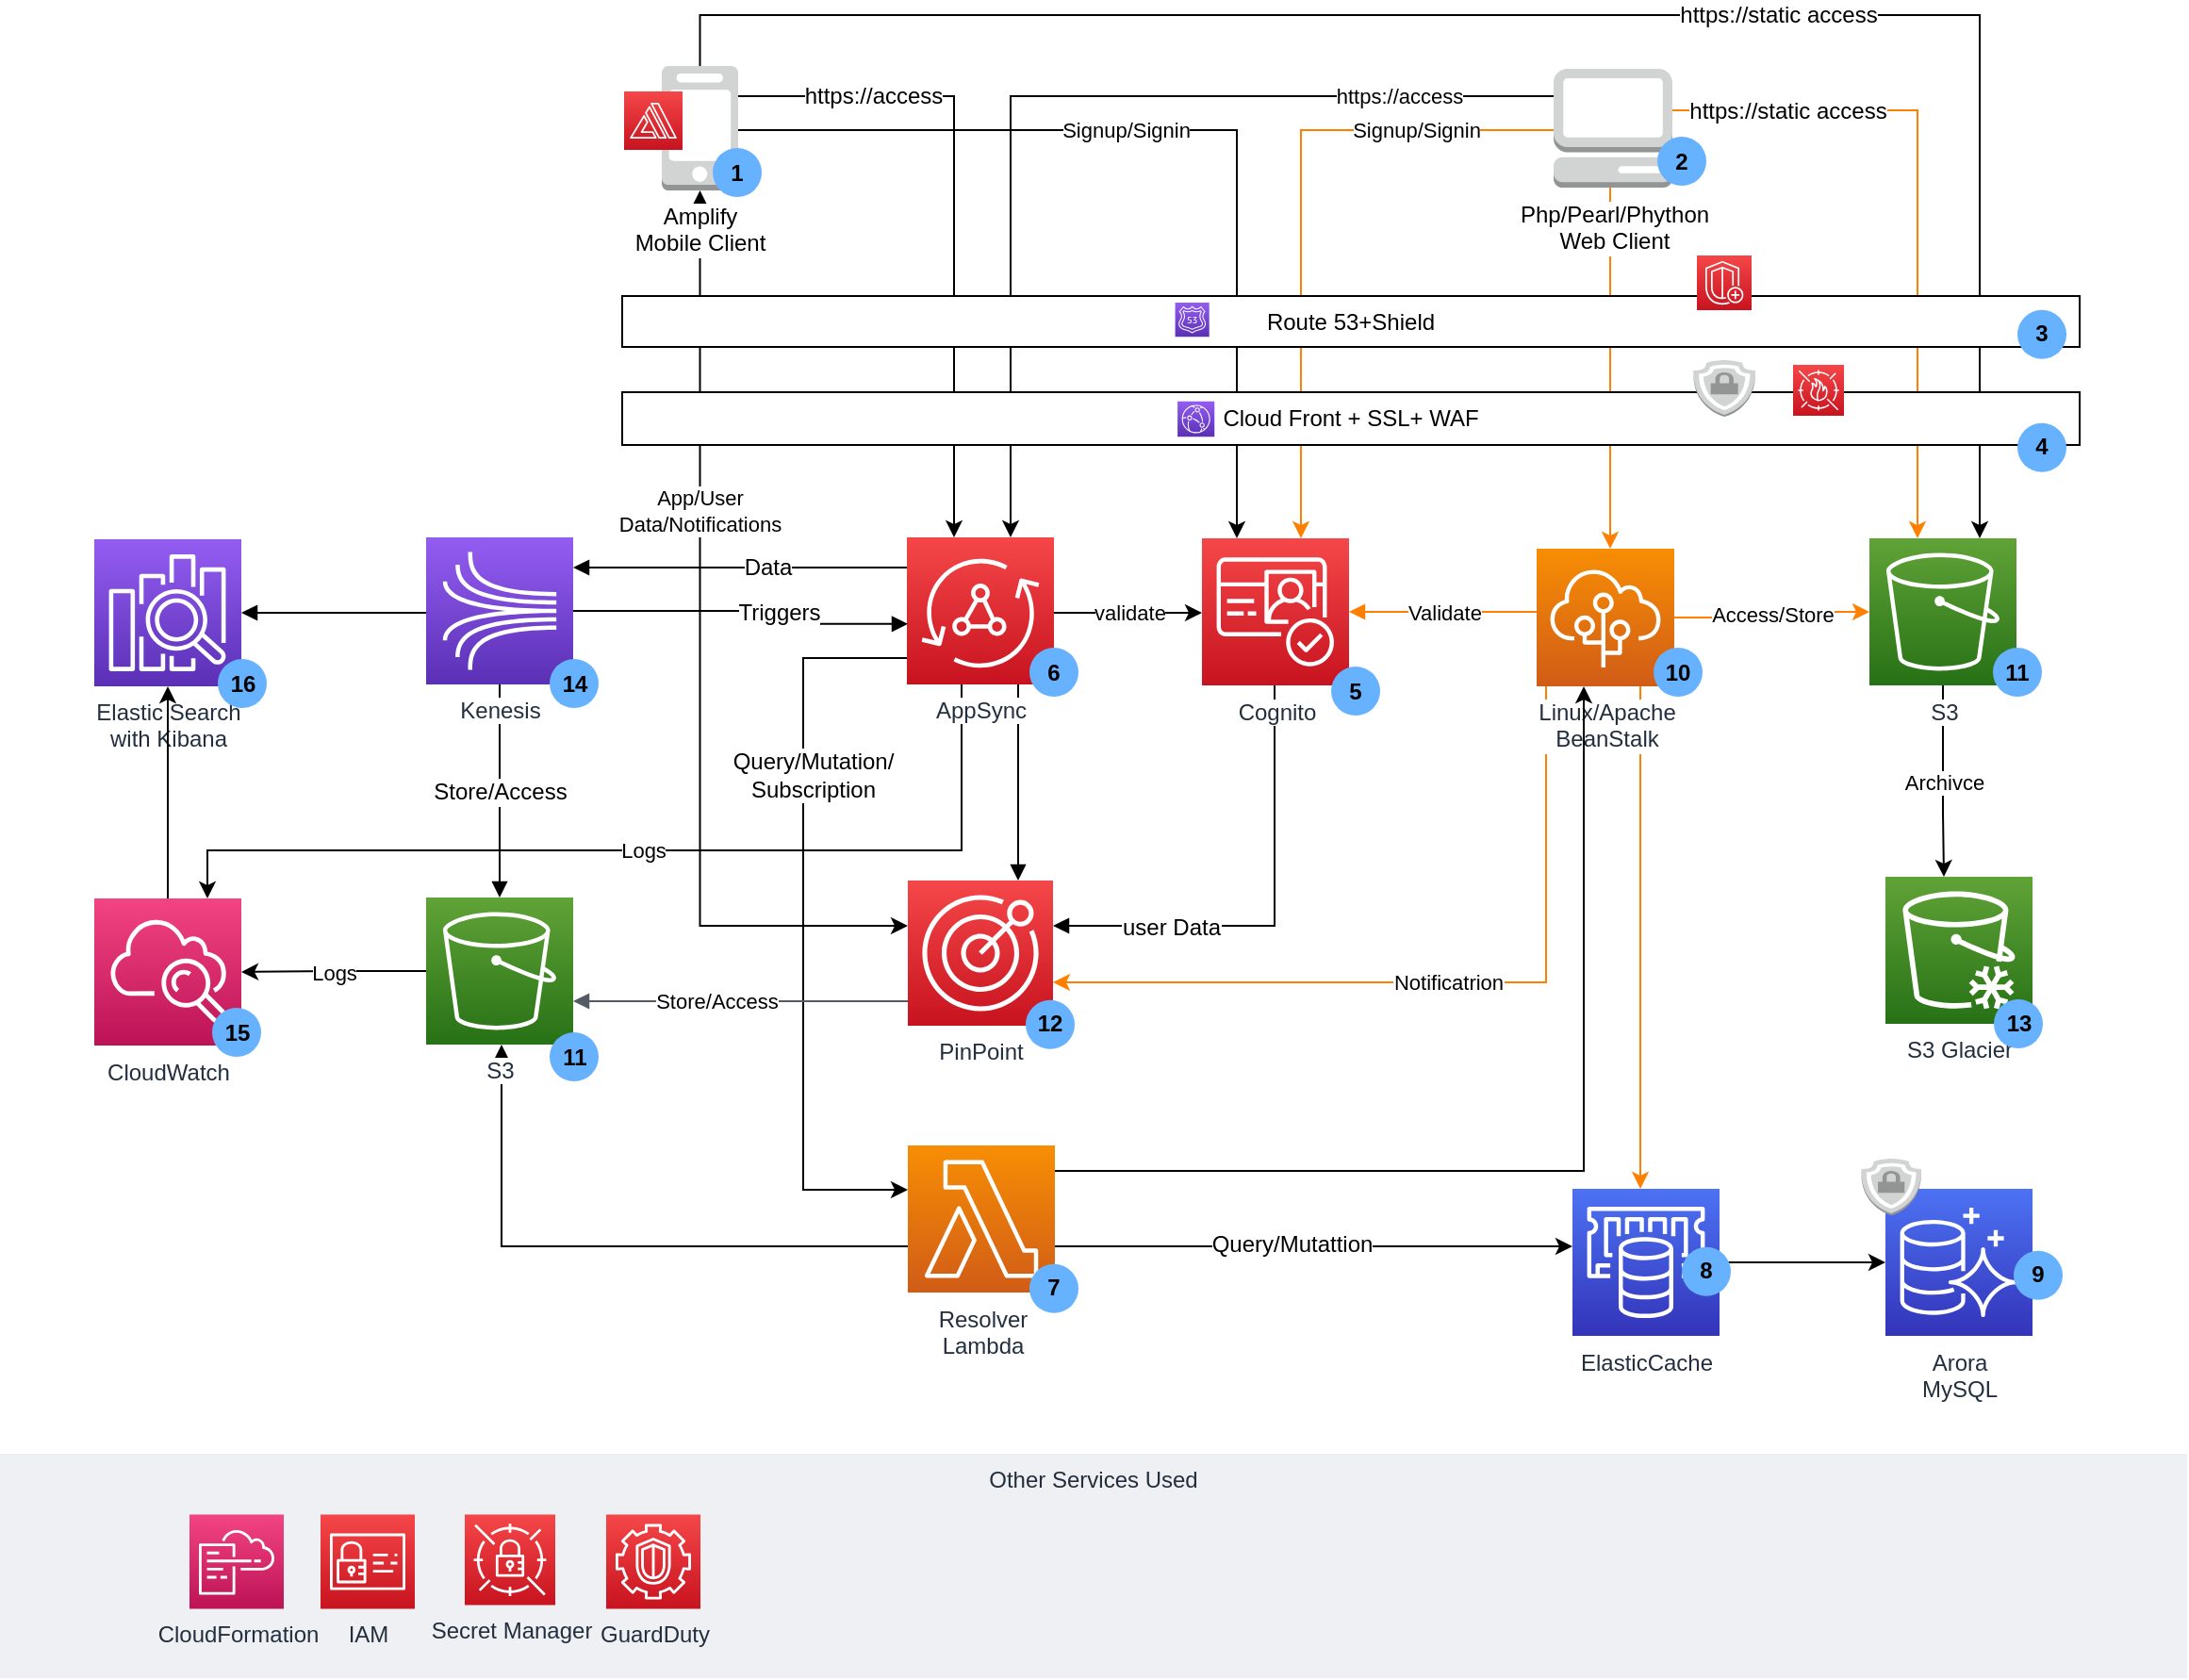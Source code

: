 <mxfile pages="1" version="11.2.4" type="device"><diagram id="xfrs-GCKkP52Rkb5E-rt" name="Page-1"><mxGraphModel dx="2333" dy="761" grid="1" gridSize="10" guides="1" tooltips="1" connect="1" arrows="1" fold="1" page="1" pageScale="1" pageWidth="850" pageHeight="1100" math="0" shadow="0"><root><mxCell id="0"/><mxCell id="1" value="diagrams" style="" parent="0"/><mxCell id="NtyQy-qYW_bVXt5L7IOi-27" value="Other Services Used" style="fillColor=#EFF0F3;strokeColor=none;dashed=0;verticalAlign=top;fontStyle=0;fontColor=#232F3D;" vertex="1" parent="1"><mxGeometry x="-720" y="970" width="1160" height="119" as="geometry"/></mxCell><mxCell id="y5Ja0hUeX7ZRgW4-zwIf-54" value="" style="edgeStyle=orthogonalEdgeStyle;rounded=0;orthogonalLoop=1;jettySize=auto;html=1;" parent="1" source="y5Ja0hUeX7ZRgW4-zwIf-1" target="y5Ja0hUeX7ZRgW4-zwIf-51" edge="1"><mxGeometry relative="1" as="geometry"><mxPoint x="-413.75" y="124" as="targetPoint"/><Array as="points"><mxPoint x="-348" y="207"/><mxPoint x="330" y="207"/></Array></mxGeometry></mxCell><mxCell id="y5Ja0hUeX7ZRgW4-zwIf-57" value="https://static access" style="text;html=1;resizable=0;points=[];align=center;verticalAlign=middle;labelBackgroundColor=#ffffff;" parent="y5Ja0hUeX7ZRgW4-zwIf-54" vertex="1" connectable="0"><mxGeometry x="0.039" y="-1" relative="1" as="geometry"><mxPoint x="87.5" y="-1.5" as="offset"/></mxGeometry></mxCell><mxCell id="y5Ja0hUeX7ZRgW4-zwIf-6" value="" style="edgeStyle=orthogonalEdgeStyle;rounded=0;orthogonalLoop=1;jettySize=auto;html=1;" parent="1" source="y5Ja0hUeX7ZRgW4-zwIf-1" target="y5Ja0hUeX7ZRgW4-zwIf-68" edge="1"><mxGeometry relative="1" as="geometry"><mxPoint x="-234.643" y="555" as="targetPoint"/><Array as="points"><mxPoint x="-214" y="250"/></Array></mxGeometry></mxCell><mxCell id="y5Ja0hUeX7ZRgW4-zwIf-35" value="https://access" style="text;html=1;resizable=0;points=[];align=center;verticalAlign=middle;labelBackgroundColor=#ffffff;" parent="y5Ja0hUeX7ZRgW4-zwIf-6" vertex="1" connectable="0"><mxGeometry x="-0.468" y="-2" relative="1" as="geometry"><mxPoint x="-21.5" y="-2" as="offset"/></mxGeometry></mxCell><mxCell id="y5Ja0hUeX7ZRgW4-zwIf-31" value="" style="edgeStyle=orthogonalEdgeStyle;rounded=0;orthogonalLoop=1;jettySize=auto;html=1;strokeColor=#FF8000;" parent="1" source="y5Ja0hUeX7ZRgW4-zwIf-3" target="y5Ja0hUeX7ZRgW4-zwIf-4" edge="1"><mxGeometry relative="1" as="geometry"><mxPoint x="133.5" y="455.5" as="targetPoint"/><Array as="points"><mxPoint x="134" y="347.5"/><mxPoint x="134" y="347.5"/></Array></mxGeometry></mxCell><mxCell id="y5Ja0hUeX7ZRgW4-zwIf-56" value="&lt;span style=&quot;font-size: 12px&quot;&gt;https://static access&lt;/span&gt;" style="edgeStyle=orthogonalEdgeStyle;rounded=0;orthogonalLoop=1;jettySize=auto;html=1;strokeColor=#FF8000;" parent="1" source="y5Ja0hUeX7ZRgW4-zwIf-3" target="y5Ja0hUeX7ZRgW4-zwIf-51" edge="1"><mxGeometry x="-0.661" relative="1" as="geometry"><mxPoint x="135.5" y="125.5" as="targetPoint"/><Array as="points"><mxPoint x="297" y="257.5"/></Array><mxPoint as="offset"/></mxGeometry></mxCell><mxCell id="y5Ja0hUeX7ZRgW4-zwIf-17" value="" style="edgeStyle=orthogonalEdgeStyle;rounded=0;orthogonalLoop=1;jettySize=auto;html=1;strokeColor=#FF8000;" parent="1" source="y5Ja0hUeX7ZRgW4-zwIf-4" target="y5Ja0hUeX7ZRgW4-zwIf-14" edge="1"><mxGeometry relative="1" as="geometry"><mxPoint x="-6.0" y="646" as="targetPoint"/><Array as="points"><mxPoint x="150" y="640"/><mxPoint x="150" y="640"/></Array></mxGeometry></mxCell><mxCell id="y5Ja0hUeX7ZRgW4-zwIf-77" value="Notificatrion" style="edgeStyle=orthogonalEdgeStyle;rounded=0;orthogonalLoop=1;jettySize=auto;html=1;strokeColor=#FF8000;" parent="1" source="y5Ja0hUeX7ZRgW4-zwIf-4" target="y5Ja0hUeX7ZRgW4-zwIf-88" edge="1"><mxGeometry relative="1" as="geometry"><mxPoint x="146" y="644.5" as="sourcePoint"/><mxPoint x="-284" y="659.5" as="targetPoint"/><Array as="points"><mxPoint x="100" y="720"/></Array></mxGeometry></mxCell><mxCell id="y5Ja0hUeX7ZRgW4-zwIf-84" value="Access/Store" style="rounded=0;orthogonalLoop=1;jettySize=auto;html=1;edgeStyle=orthogonalEdgeStyle;strokeColor=#FF8000;" parent="1" source="y5Ja0hUeX7ZRgW4-zwIf-4" target="y5Ja0hUeX7ZRgW4-zwIf-51" edge="1"><mxGeometry relative="1" as="geometry"><mxPoint x="247" y="684" as="targetPoint"/></mxGeometry></mxCell><mxCell id="y5Ja0hUeX7ZRgW4-zwIf-4" value="Linux/Apache&lt;br&gt;BeanStalk" style="outlineConnect=0;fontColor=#232F3E;gradientColor=#F78E04;gradientDirection=north;fillColor=#D05C17;strokeColor=#ffffff;dashed=0;verticalLabelPosition=bottom;verticalAlign=top;align=center;html=1;fontSize=12;fontStyle=0;aspect=fixed;shape=mxgraph.aws4.resourceIcon;resIcon=mxgraph.aws4.elastic_beanstalk;labelBackgroundColor=#ffffff;" parent="1" vertex="1"><mxGeometry x="95" y="490" width="73" height="73" as="geometry"/></mxCell><mxCell id="y5Ja0hUeX7ZRgW4-zwIf-7" value="https://access" style="edgeStyle=orthogonalEdgeStyle;rounded=0;orthogonalLoop=1;jettySize=auto;html=1;" parent="1" source="y5Ja0hUeX7ZRgW4-zwIf-3" target="y5Ja0hUeX7ZRgW4-zwIf-68" edge="1"><mxGeometry x="-0.685" relative="1" as="geometry"><mxPoint x="-254.5" y="354.5" as="sourcePoint"/><mxPoint x="-234.643" y="555" as="targetPoint"/><Array as="points"><mxPoint x="-184" y="250"/></Array><mxPoint as="offset"/></mxGeometry></mxCell><mxCell id="y5Ja0hUeX7ZRgW4-zwIf-24" value="" style="edgeStyle=orthogonalEdgeStyle;rounded=0;orthogonalLoop=1;jettySize=auto;html=1;" parent="1" source="y5Ja0hUeX7ZRgW4-zwIf-14" target="y5Ja0hUeX7ZRgW4-zwIf-15" edge="1"><mxGeometry relative="1" as="geometry"><mxPoint x="217" y="916.5" as="targetPoint"/></mxGeometry></mxCell><mxCell id="y5Ja0hUeX7ZRgW4-zwIf-14" value="ElasticCache" style="outlineConnect=0;fontColor=#232F3E;gradientColor=#4D72F3;gradientDirection=north;fillColor=#3334B9;strokeColor=#ffffff;dashed=0;verticalLabelPosition=bottom;verticalAlign=top;align=center;html=1;fontSize=12;fontStyle=0;aspect=fixed;shape=mxgraph.aws4.resourceIcon;resIcon=mxgraph.aws4.elasticache;" parent="1" vertex="1"><mxGeometry x="114.0" y="829.5" width="78" height="78" as="geometry"/></mxCell><mxCell id="y5Ja0hUeX7ZRgW4-zwIf-15" value="Arora&lt;br&gt;MySQL" style="outlineConnect=0;fontColor=#232F3E;gradientColor=#4D72F3;gradientDirection=north;fillColor=#3334B9;strokeColor=#ffffff;dashed=0;verticalLabelPosition=bottom;verticalAlign=top;align=center;html=1;fontSize=12;fontStyle=0;aspect=fixed;shape=mxgraph.aws4.resourceIcon;resIcon=mxgraph.aws4.aurora;" parent="1" vertex="1"><mxGeometry x="280.0" y="829.5" width="78" height="78" as="geometry"/></mxCell><mxCell id="y5Ja0hUeX7ZRgW4-zwIf-19" value="" style="edgeStyle=orthogonalEdgeStyle;rounded=0;orthogonalLoop=1;jettySize=auto;html=1;" parent="1" source="y5Ja0hUeX7ZRgW4-zwIf-68" target="y5Ja0hUeX7ZRgW4-zwIf-20" edge="1"><mxGeometry relative="1" as="geometry"><mxPoint x="-198.5" y="615" as="sourcePoint"/><mxPoint x="-9.5" y="827.5" as="targetPoint"/><Array as="points"><mxPoint x="-294" y="548"/><mxPoint x="-294" y="830"/></Array></mxGeometry></mxCell><mxCell id="Y2S2_Shx5aGn8yUABaW5-9" value="Query/Mutation/&lt;br&gt;Subscription" style="text;html=1;resizable=0;points=[];align=center;verticalAlign=middle;labelBackgroundColor=#ffffff;" parent="y5Ja0hUeX7ZRgW4-zwIf-19" vertex="1" connectable="0"><mxGeometry x="-0.22" y="1" relative="1" as="geometry"><mxPoint x="3.5" y="-36.5" as="offset"/></mxGeometry></mxCell><mxCell id="y5Ja0hUeX7ZRgW4-zwIf-22" value="" style="edgeStyle=orthogonalEdgeStyle;rounded=0;orthogonalLoop=1;jettySize=auto;html=1;" parent="1" source="y5Ja0hUeX7ZRgW4-zwIf-20" target="y5Ja0hUeX7ZRgW4-zwIf-14" edge="1"><mxGeometry relative="1" as="geometry"><mxPoint x="-64" y="943.5" as="targetPoint"/><Array as="points"><mxPoint x="50" y="860"/><mxPoint x="50" y="860"/></Array></mxGeometry></mxCell><mxCell id="Y2S2_Shx5aGn8yUABaW5-10" value="Query/Mutattion" style="text;html=1;resizable=0;points=[];align=center;verticalAlign=middle;labelBackgroundColor=#ffffff;" parent="y5Ja0hUeX7ZRgW4-zwIf-22" vertex="1" connectable="0"><mxGeometry x="-0.093" y="1" relative="1" as="geometry"><mxPoint x="1" as="offset"/></mxGeometry></mxCell><mxCell id="NtyQy-qYW_bVXt5L7IOi-5" value="" style="edgeStyle=orthogonalEdgeStyle;rounded=0;orthogonalLoop=1;jettySize=auto;html=1;" edge="1" parent="1" source="y5Ja0hUeX7ZRgW4-zwIf-20" target="Y2S2_Shx5aGn8yUABaW5-221"><mxGeometry relative="1" as="geometry"><mxPoint x="-318.5" y="845.5" as="targetPoint"/><Array as="points"><mxPoint x="-454" y="860"/></Array></mxGeometry></mxCell><mxCell id="NtyQy-qYW_bVXt5L7IOi-7" value="" style="edgeStyle=orthogonalEdgeStyle;rounded=0;orthogonalLoop=1;jettySize=auto;html=1;" edge="1" parent="1" source="y5Ja0hUeX7ZRgW4-zwIf-20" target="y5Ja0hUeX7ZRgW4-zwIf-4"><mxGeometry relative="1" as="geometry"><mxPoint x="-80.5" y="845.5" as="targetPoint"/><Array as="points"><mxPoint x="120" y="820"/></Array></mxGeometry></mxCell><mxCell id="y5Ja0hUeX7ZRgW4-zwIf-20" value="Resolver &lt;br&gt;Lambda" style="outlineConnect=0;fontColor=#232F3E;gradientColor=#F78E04;gradientDirection=north;fillColor=#D05C17;strokeColor=#ffffff;dashed=0;verticalLabelPosition=bottom;verticalAlign=top;align=center;html=1;fontSize=12;fontStyle=0;aspect=fixed;shape=mxgraph.aws4.resourceIcon;resIcon=mxgraph.aws4.lambda;" parent="1" vertex="1"><mxGeometry x="-238.5" y="806.5" width="78" height="78" as="geometry"/></mxCell><mxCell id="y5Ja0hUeX7ZRgW4-zwIf-29" value="Signup/Signin" style="edgeStyle=orthogonalEdgeStyle;rounded=0;orthogonalLoop=1;jettySize=auto;html=1;" parent="1" source="y5Ja0hUeX7ZRgW4-zwIf-1" target="y5Ja0hUeX7ZRgW4-zwIf-25" edge="1"><mxGeometry x="-0.148" relative="1" as="geometry"><mxPoint x="-59" y="322.5" as="targetPoint"/><Array as="points"><mxPoint x="-64" y="268"/></Array><mxPoint as="offset"/></mxGeometry></mxCell><mxCell id="Y2S2_Shx5aGn8yUABaW5-187" value="" style="edgeStyle=orthogonalEdgeStyle;rounded=0;orthogonalLoop=1;jettySize=auto;html=1;startArrow=block;startFill=1;endArrow=none;endFill=0;fontSize=12;" parent="1" source="y5Ja0hUeX7ZRgW4-zwIf-88" target="y5Ja0hUeX7ZRgW4-zwIf-25" edge="1"><mxGeometry relative="1" as="geometry"><Array as="points"><mxPoint x="-44" y="690"/></Array></mxGeometry></mxCell><mxCell id="Y2S2_Shx5aGn8yUABaW5-188" value="user Data" style="text;html=1;resizable=0;points=[];align=center;verticalAlign=middle;labelBackgroundColor=#ffffff;fontSize=12;" parent="Y2S2_Shx5aGn8yUABaW5-187" vertex="1" connectable="0"><mxGeometry x="-0.274" y="-2" relative="1" as="geometry"><mxPoint x="-27" y="-1" as="offset"/></mxGeometry></mxCell><mxCell id="y5Ja0hUeX7ZRgW4-zwIf-32" value="Validate" style="edgeStyle=orthogonalEdgeStyle;rounded=0;orthogonalLoop=1;jettySize=auto;html=1;startArrow=block;startFill=1;endArrow=none;endFill=0;strokeColor=#FF8000;" parent="1" source="y5Ja0hUeX7ZRgW4-zwIf-25" target="y5Ja0hUeX7ZRgW4-zwIf-4" edge="1"><mxGeometry relative="1" as="geometry"><mxPoint x="155.5" y="367.5" as="sourcePoint"/><mxPoint x="-10" y="414.667" as="targetPoint"/><Array as="points"><mxPoint x="76" y="523.5"/><mxPoint x="76" y="523.5"/></Array></mxGeometry></mxCell><mxCell id="y5Ja0hUeX7ZRgW4-zwIf-33" value="validate" style="edgeStyle=orthogonalEdgeStyle;rounded=0;orthogonalLoop=1;jettySize=auto;html=1;" parent="1" source="y5Ja0hUeX7ZRgW4-zwIf-68" target="y5Ja0hUeX7ZRgW4-zwIf-25" edge="1"><mxGeometry relative="1" as="geometry"><mxPoint x="-179.643" y="606" as="sourcePoint"/><mxPoint x="5" y="523.667" as="targetPoint"/><Array as="points"><mxPoint x="-125" y="524"/><mxPoint x="-125" y="524"/></Array></mxGeometry></mxCell><mxCell id="y5Ja0hUeX7ZRgW4-zwIf-50" value="Signup/Signin" style="edgeStyle=orthogonalEdgeStyle;rounded=0;orthogonalLoop=1;jettySize=auto;html=1;strokeColor=#FF8000;" parent="1" source="y5Ja0hUeX7ZRgW4-zwIf-3" target="y5Ja0hUeX7ZRgW4-zwIf-25" edge="1"><mxGeometry x="-0.578" relative="1" as="geometry"><mxPoint x="-383.5" y="262.5" as="sourcePoint"/><mxPoint x="-64.5" y="412.5" as="targetPoint"/><Array as="points"><mxPoint x="-30" y="268"/></Array><mxPoint x="1" as="offset"/></mxGeometry></mxCell><mxCell id="y5Ja0hUeX7ZRgW4-zwIf-52" value="S3 Glacier" style="outlineConnect=0;fontColor=#232F3E;gradientColor=#60A337;gradientDirection=north;fillColor=#277116;strokeColor=#ffffff;dashed=0;verticalLabelPosition=bottom;verticalAlign=top;align=center;html=1;fontSize=12;fontStyle=0;aspect=fixed;shape=mxgraph.aws4.resourceIcon;resIcon=mxgraph.aws4.glacier;" parent="1" vertex="1"><mxGeometry x="280" y="664.0" width="78" height="78" as="geometry"/></mxCell><mxCell id="y5Ja0hUeX7ZRgW4-zwIf-66" value="Archivce" style="edgeStyle=orthogonalEdgeStyle;rounded=0;orthogonalLoop=1;jettySize=auto;html=1;" parent="1" source="y5Ja0hUeX7ZRgW4-zwIf-51" target="y5Ja0hUeX7ZRgW4-zwIf-52" edge="1"><mxGeometry relative="1" as="geometry"><mxPoint x="310.5" y="773" as="targetPoint"/><Array as="points"><mxPoint x="311" y="630"/><mxPoint x="311" y="630"/></Array></mxGeometry></mxCell><mxCell id="Y2S2_Shx5aGn8yUABaW5-159" value="" style="edgeStyle=orthogonalEdgeStyle;rounded=0;orthogonalLoop=1;jettySize=auto;html=1;startArrow=block;startFill=1;endArrow=none;endFill=0;fontSize=12;" parent="1" source="y5Ja0hUeX7ZRgW4-zwIf-88" target="y5Ja0hUeX7ZRgW4-zwIf-68" edge="1"><mxGeometry relative="1" as="geometry"><Array as="points"><mxPoint x="-180" y="620"/><mxPoint x="-180" y="620"/></Array></mxGeometry></mxCell><mxCell id="y5Ja0hUeX7ZRgW4-zwIf-81" value="App/User&lt;br&gt;Data/Notifications" style="edgeStyle=orthogonalEdgeStyle;rounded=0;orthogonalLoop=1;jettySize=auto;html=1;startArrow=block;startFill=1;" parent="1" source="y5Ja0hUeX7ZRgW4-zwIf-1" target="y5Ja0hUeX7ZRgW4-zwIf-88" edge="1"><mxGeometry x="-0.321" relative="1" as="geometry"><mxPoint x="-414.5" y="752.5" as="sourcePoint"/><mxPoint x="-384" y="672.5" as="targetPoint"/><Array as="points"><mxPoint x="-349" y="690"/></Array><mxPoint as="offset"/></mxGeometry></mxCell><mxCell id="y5Ja0hUeX7ZRgW4-zwIf-3" value="Php/Pearl/Phython&lt;br&gt;Web Client" style="outlineConnect=0;dashed=0;verticalLabelPosition=bottom;verticalAlign=top;align=center;html=1;shape=mxgraph.aws3.management_console;fillColor=#D2D3D3;gradientColor=none;labelBackgroundColor=#ffffff;" parent="1" vertex="1"><mxGeometry x="104" y="235.5" width="63" height="63" as="geometry"/></mxCell><mxCell id="y5Ja0hUeX7ZRgW4-zwIf-1" value="Amplify&lt;br&gt;Mobile Client" style="outlineConnect=0;dashed=0;verticalLabelPosition=bottom;verticalAlign=top;align=center;html=1;shape=mxgraph.aws3.mobile_client;fillColor=#D2D3D3;gradientColor=none;labelBackgroundColor=#ffffff;" parent="1" vertex="1"><mxGeometry x="-369" y="234" width="40.5" height="66" as="geometry"/></mxCell><mxCell id="y5Ja0hUeX7ZRgW4-zwIf-51" value="S3" style="outlineConnect=0;fontColor=#232F3E;gradientColor=#60A337;gradientDirection=north;fillColor=#277116;strokeColor=#ffffff;dashed=0;verticalLabelPosition=bottom;verticalAlign=top;align=center;html=1;fontSize=12;fontStyle=0;aspect=fixed;shape=mxgraph.aws4.resourceIcon;resIcon=mxgraph.aws4.s3;labelBackgroundColor=#ffffff;" parent="1" vertex="1"><mxGeometry x="271.5" y="484.5" width="78" height="78" as="geometry"/></mxCell><mxCell id="y5Ja0hUeX7ZRgW4-zwIf-89" value="" style="outlineConnect=0;fontColor=#232F3E;gradientColor=#F54749;gradientDirection=north;fillColor=#C7131F;strokeColor=#ffffff;dashed=0;verticalLabelPosition=bottom;verticalAlign=top;align=center;html=1;fontSize=12;fontStyle=0;aspect=fixed;shape=mxgraph.aws4.resourceIcon;resIcon=mxgraph.aws4.amplify;labelBackgroundColor=#ffffff;" parent="1" vertex="1"><mxGeometry x="-389" y="247.5" width="31" height="31" as="geometry"/></mxCell><mxCell id="y5Ja0hUeX7ZRgW4-zwIf-90" value="Store/Access" style="edgeStyle=orthogonalEdgeStyle;html=1;endArrow=block;elbow=vertical;startArrow=none;endFill=1;strokeColor=#545B64;rounded=0;" parent="1" source="y5Ja0hUeX7ZRgW4-zwIf-88" target="Y2S2_Shx5aGn8yUABaW5-221" edge="1"><mxGeometry x="0.144" width="100" relative="1" as="geometry"><mxPoint x="-474" y="940.5" as="sourcePoint"/><mxPoint x="396" y="550.5" as="targetPoint"/><Array as="points"><mxPoint x="-300" y="730"/><mxPoint x="-300" y="730"/></Array><mxPoint as="offset"/></mxGeometry></mxCell><mxCell id="Y2S2_Shx5aGn8yUABaW5-14" value="" style="outlineConnect=0;dashed=0;verticalLabelPosition=bottom;verticalAlign=top;align=center;html=1;shape=mxgraph.aws3.ssl_padlock;fillColor=#D2D3D3;gradientColor=none;labelBackgroundColor=#ffffff;" parent="1" vertex="1"><mxGeometry x="267" y="813.5" width="32" height="30" as="geometry"/></mxCell><mxCell id="NtyQy-qYW_bVXt5L7IOi-19" value="Logs" style="edgeStyle=orthogonalEdgeStyle;rounded=0;orthogonalLoop=1;jettySize=auto;html=1;" edge="1" parent="1" source="y5Ja0hUeX7ZRgW4-zwIf-68" target="NtyQy-qYW_bVXt5L7IOi-14"><mxGeometry relative="1" as="geometry"><mxPoint x="-200" y="642" as="targetPoint"/><Array as="points"><mxPoint x="-210" y="650"/><mxPoint x="-610" y="650"/></Array></mxGeometry></mxCell><mxCell id="y5Ja0hUeX7ZRgW4-zwIf-68" value="AppSync" style="outlineConnect=0;fontColor=#232F3E;gradientColor=#F54749;gradientDirection=north;fillColor=#C7131F;strokeColor=#ffffff;dashed=0;verticalLabelPosition=bottom;verticalAlign=top;align=center;html=1;fontSize=12;fontStyle=0;aspect=fixed;shape=mxgraph.aws4.resourceIcon;resIcon=mxgraph.aws4.appsync;labelBackgroundColor=#ffffff;" parent="1" vertex="1"><mxGeometry x="-239.0" y="484.0" width="78" height="78" as="geometry"/></mxCell><mxCell id="y5Ja0hUeX7ZRgW4-zwIf-25" value="Cognito" style="outlineConnect=0;fontColor=#232F3E;gradientColor=#F54749;gradientDirection=north;fillColor=#C7131F;strokeColor=#ffffff;dashed=0;verticalLabelPosition=bottom;verticalAlign=top;align=center;html=1;fontSize=12;fontStyle=0;aspect=fixed;shape=mxgraph.aws4.resourceIcon;resIcon=mxgraph.aws4.cognito;labelBackgroundColor=#ffffff;" parent="1" vertex="1"><mxGeometry x="-82.5" y="484.5" width="78" height="78" as="geometry"/></mxCell><mxCell id="Y2S2_Shx5aGn8yUABaW5-192" value="" style="edgeStyle=orthogonalEdgeStyle;rounded=0;orthogonalLoop=1;jettySize=auto;html=1;startArrow=block;startFill=1;endArrow=none;endFill=0;fontSize=12;" parent="1" source="Y2S2_Shx5aGn8yUABaW5-190" target="Y2S2_Shx5aGn8yUABaW5-189" edge="1"><mxGeometry relative="1" as="geometry"><mxPoint x="-455" y="643" as="sourcePoint"/><Array as="points"><mxPoint x="-454" y="524"/></Array></mxGeometry></mxCell><mxCell id="Y2S2_Shx5aGn8yUABaW5-220" value="Store/Access" style="edgeStyle=orthogonalEdgeStyle;rounded=0;orthogonalLoop=1;jettySize=auto;html=1;startArrow=none;startFill=0;endArrow=block;endFill=1;fontSize=12;" parent="1" source="Y2S2_Shx5aGn8yUABaW5-189" target="Y2S2_Shx5aGn8yUABaW5-221" edge="1"><mxGeometry relative="1" as="geometry"><mxPoint x="-455" y="642" as="targetPoint"/></mxGeometry></mxCell><mxCell id="Y2S2_Shx5aGn8yUABaW5-189" value="Kenesis" style="outlineConnect=0;fontColor=#232F3E;gradientColor=#945DF2;gradientDirection=north;fillColor=#5A30B5;strokeColor=#ffffff;dashed=0;verticalLabelPosition=bottom;verticalAlign=top;align=center;html=1;fontSize=12;fontStyle=0;aspect=fixed;shape=mxgraph.aws4.resourceIcon;resIcon=mxgraph.aws4.kinesis;labelBackgroundColor=#ffffff;" parent="1" vertex="1"><mxGeometry x="-494" y="484" width="78" height="78" as="geometry"/></mxCell><mxCell id="Y2S2_Shx5aGn8yUABaW5-190" value="Elastic Search&lt;br&gt;with Kibana" style="outlineConnect=0;fontColor=#232F3E;gradientColor=#945DF2;gradientDirection=north;fillColor=#5A30B5;strokeColor=#ffffff;dashed=0;verticalLabelPosition=bottom;verticalAlign=top;align=center;html=1;fontSize=12;fontStyle=0;aspect=fixed;shape=mxgraph.aws4.resourceIcon;resIcon=mxgraph.aws4.elasticsearch_service;labelBackgroundColor=#ffffff;" parent="1" vertex="1"><mxGeometry x="-670" y="485" width="78" height="78" as="geometry"/></mxCell><mxCell id="Y2S2_Shx5aGn8yUABaW5-197" value="" style="edgeStyle=orthogonalEdgeStyle;rounded=0;orthogonalLoop=1;jettySize=auto;html=1;startArrow=block;startFill=1;endArrow=none;endFill=0;fontSize=12;" parent="1" target="Y2S2_Shx5aGn8yUABaW5-189" edge="1"><mxGeometry relative="1" as="geometry"><mxPoint x="-238.5" y="529.929" as="sourcePoint"/><mxPoint x="-415.5" y="529.929" as="targetPoint"/><Array as="points"><mxPoint x="-320" y="529"/></Array></mxGeometry></mxCell><mxCell id="Y2S2_Shx5aGn8yUABaW5-198" value="Triggers" style="text;html=1;resizable=0;points=[];align=center;verticalAlign=middle;labelBackgroundColor=#ffffff;fontSize=12;" parent="Y2S2_Shx5aGn8yUABaW5-197" vertex="1" connectable="0"><mxGeometry x="0.162" relative="1" as="geometry"><mxPoint x="31.5" y="1" as="offset"/></mxGeometry></mxCell><mxCell id="NtyQy-qYW_bVXt5L7IOi-21" value="Logs" style="edgeStyle=orthogonalEdgeStyle;rounded=0;orthogonalLoop=1;jettySize=auto;html=1;" edge="1" parent="1" source="Y2S2_Shx5aGn8yUABaW5-221" target="NtyQy-qYW_bVXt5L7IOi-14"><mxGeometry relative="1" as="geometry"><mxPoint x="-574.0" y="714.0" as="targetPoint"/></mxGeometry></mxCell><mxCell id="Y2S2_Shx5aGn8yUABaW5-221" value="S3" style="outlineConnect=0;fontColor=#232F3E;gradientColor=#60A337;gradientDirection=north;fillColor=#277116;strokeColor=#ffffff;dashed=0;verticalLabelPosition=bottom;verticalAlign=top;align=center;html=1;fontSize=12;fontStyle=0;aspect=fixed;shape=mxgraph.aws4.resourceIcon;resIcon=mxgraph.aws4.s3;labelBackgroundColor=#ffffff;" parent="1" vertex="1"><mxGeometry x="-494" y="675.0" width="78" height="78" as="geometry"/></mxCell><mxCell id="Y2S2_Shx5aGn8yUABaW5-223" value="&lt;font style=&quot;font-size: 12px&quot;&gt;11&lt;/font&gt;" style="ellipse;whiteSpace=wrap;html=1;aspect=fixed;rounded=0;labelBackgroundColor=none;strokeColor=none;strokeWidth=1;fillColor=#66B2FF;gradientColor=none;fontSize=12;fontColor=#000000;align=center;fontStyle=1;verticalAlign=middle;horizontal=1;" parent="1" vertex="1"><mxGeometry x="-428.5" y="746.5" width="26" height="26" as="geometry"/></mxCell><mxCell id="y5Ja0hUeX7ZRgW4-zwIf-88" value="PinPoint" style="outlineConnect=0;fontColor=#232F3E;gradientColor=#F54749;gradientDirection=north;fillColor=#C7131F;strokeColor=#ffffff;dashed=0;verticalLabelPosition=bottom;verticalAlign=top;align=center;html=1;fontSize=12;fontStyle=0;aspect=fixed;shape=mxgraph.aws4.resourceIcon;resIcon=mxgraph.aws4.pinpoint;labelBackgroundColor=#ffffff;" parent="1" vertex="1"><mxGeometry x="-238.5" y="666.0" width="77" height="77" as="geometry"/></mxCell><mxCell id="Y2S2_Shx5aGn8yUABaW5-224" value="" style="group" parent="1" vertex="1" connectable="0"><mxGeometry x="-390" y="334.5" width="773" height="100.5" as="geometry"/></mxCell><mxCell id="y5Ja0hUeX7ZRgW4-zwIf-43" value="Route 53+Shield" style="dashed=0;verticalAlign=top;fontStyle=0;rounded=0;labelBackgroundColor=#ffffff;align=center;" parent="Y2S2_Shx5aGn8yUABaW5-224" vertex="1"><mxGeometry y="21.5" width="773" height="27" as="geometry"/></mxCell><mxCell id="y5Ja0hUeX7ZRgW4-zwIf-44" value="" style="outlineConnect=0;fontColor=#232F3E;gradientColor=#945DF2;gradientDirection=north;fillColor=#5A30B5;strokeColor=#ffffff;dashed=0;verticalLabelPosition=bottom;verticalAlign=top;align=center;html=1;fontSize=12;fontStyle=0;aspect=fixed;shape=mxgraph.aws4.resourceIcon;resIcon=mxgraph.aws4.route_53;rounded=0;labelBackgroundColor=#ffffff;" parent="Y2S2_Shx5aGn8yUABaW5-224" vertex="1"><mxGeometry x="293.292" y="25" width="18.067" height="18.067" as="geometry"/></mxCell><mxCell id="y5Ja0hUeX7ZRgW4-zwIf-45" value="" style="outlineConnect=0;fontColor=#232F3E;gradientColor=#F54749;gradientDirection=north;fillColor=#C7131F;strokeColor=#ffffff;dashed=0;verticalLabelPosition=bottom;verticalAlign=top;align=center;html=1;fontSize=12;fontStyle=0;aspect=fixed;shape=mxgraph.aws4.resourceIcon;resIcon=mxgraph.aws4.shield;rounded=0;labelBackgroundColor=#ffffff;" parent="Y2S2_Shx5aGn8yUABaW5-224" vertex="1"><mxGeometry x="570" width="29" height="29" as="geometry"/></mxCell><mxCell id="y5Ja0hUeX7ZRgW4-zwIf-47" value="Cloud Front + SSL+ WAF" style="dashed=0;verticalAlign=top;fontStyle=0;rounded=0;labelBackgroundColor=#ffffff;align=center;" parent="Y2S2_Shx5aGn8yUABaW5-224" vertex="1"><mxGeometry y="72.5" width="773" height="28" as="geometry"/></mxCell><mxCell id="y5Ja0hUeX7ZRgW4-zwIf-48" value="" style="outlineConnect=0;fontColor=#232F3E;gradientColor=#945DF2;gradientDirection=north;fillColor=#5A30B5;strokeColor=#ffffff;dashed=0;verticalLabelPosition=bottom;verticalAlign=top;align=center;html=1;fontSize=12;fontStyle=0;aspect=fixed;shape=mxgraph.aws4.resourceIcon;resIcon=mxgraph.aws4.cloudfront;rounded=0;labelBackgroundColor=#ffffff;" parent="Y2S2_Shx5aGn8yUABaW5-224" vertex="1"><mxGeometry x="294.558" y="77.371" width="19.574" height="18.723" as="geometry"/></mxCell><mxCell id="Y2S2_Shx5aGn8yUABaW5-12" value="" style="outlineConnect=0;dashed=0;verticalLabelPosition=bottom;verticalAlign=top;align=center;html=1;shape=mxgraph.aws3.ssl_padlock;fillColor=#D2D3D3;gradientColor=none;labelBackgroundColor=#ffffff;" parent="Y2S2_Shx5aGn8yUABaW5-224" vertex="1"><mxGeometry x="568" y="55.5" width="33" height="30" as="geometry"/></mxCell><mxCell id="NtyQy-qYW_bVXt5L7IOi-8" value="" style="outlineConnect=0;fontColor=#232F3E;gradientColor=#F54749;gradientDirection=north;fillColor=#C7131F;strokeColor=#ffffff;dashed=0;verticalLabelPosition=bottom;verticalAlign=top;align=center;html=1;fontSize=12;fontStyle=0;aspect=fixed;shape=mxgraph.aws4.resourceIcon;resIcon=mxgraph.aws4.waf;" vertex="1" parent="Y2S2_Shx5aGn8yUABaW5-224"><mxGeometry x="621" y="58" width="27" height="27" as="geometry"/></mxCell><mxCell id="Y2S2_Shx5aGn8yUABaW5-227" value="&lt;font style=&quot;font-size: 12px&quot;&gt;14&lt;/font&gt;" style="ellipse;whiteSpace=wrap;html=1;aspect=fixed;rounded=0;labelBackgroundColor=none;strokeColor=none;strokeWidth=1;fillColor=#66B2FF;gradientColor=none;fontSize=12;fontColor=#000000;align=center;fontStyle=1;verticalAlign=middle;horizontal=1;" parent="1" vertex="1"><mxGeometry x="-428.5" y="548.5" width="26" height="26" as="geometry"/></mxCell><mxCell id="Y2S2_Shx5aGn8yUABaW5-228" value="&lt;font style=&quot;font-size: 12px&quot;&gt;16&lt;/font&gt;" style="ellipse;whiteSpace=wrap;html=1;aspect=fixed;rounded=0;labelBackgroundColor=none;strokeColor=none;strokeWidth=1;fillColor=#66B2FF;gradientColor=none;fontSize=12;fontColor=#000000;align=center;fontStyle=1;verticalAlign=middle;horizontal=1;" parent="1" vertex="1"><mxGeometry x="-604.5" y="548.5" width="26" height="26" as="geometry"/></mxCell><mxCell id="NtyQy-qYW_bVXt5L7IOi-9" value="Secret Manager&lt;br&gt;" style="outlineConnect=0;fontColor=#232F3E;gradientColor=#F54749;gradientDirection=north;fillColor=#C7131F;strokeColor=#ffffff;dashed=0;verticalLabelPosition=bottom;verticalAlign=top;align=center;html=1;fontSize=12;fontStyle=0;aspect=fixed;shape=mxgraph.aws4.resourceIcon;resIcon=mxgraph.aws4.secrets_manager;flipH=0;" vertex="1" parent="1"><mxGeometry x="-473.5" y="1002.286" width="48" height="48" as="geometry"/></mxCell><mxCell id="NtyQy-qYW_bVXt5L7IOi-10" value="IAM" style="outlineConnect=0;fontColor=#232F3E;gradientColor=#F54749;gradientDirection=north;fillColor=#C7131F;strokeColor=#ffffff;dashed=0;verticalLabelPosition=bottom;verticalAlign=top;align=center;html=1;fontSize=12;fontStyle=0;aspect=fixed;shape=mxgraph.aws4.resourceIcon;resIcon=mxgraph.aws4.identity_and_access_management;flipH=0;" vertex="1" parent="1"><mxGeometry x="-550" y="1002.286" width="50" height="50" as="geometry"/></mxCell><mxCell id="NtyQy-qYW_bVXt5L7IOi-23" value="" style="edgeStyle=orthogonalEdgeStyle;rounded=0;orthogonalLoop=1;jettySize=auto;html=1;" edge="1" parent="1" source="NtyQy-qYW_bVXt5L7IOi-14" target="Y2S2_Shx5aGn8yUABaW5-190"><mxGeometry relative="1" as="geometry"><mxPoint x="-631" y="595.5" as="targetPoint"/></mxGeometry></mxCell><mxCell id="NtyQy-qYW_bVXt5L7IOi-14" value="CloudWatch&lt;br&gt;" style="outlineConnect=0;fontColor=#232F3E;gradientColor=#F34482;gradientDirection=north;fillColor=#BC1356;strokeColor=#ffffff;dashed=0;verticalLabelPosition=bottom;verticalAlign=top;align=center;html=1;fontSize=12;fontStyle=0;aspect=fixed;shape=mxgraph.aws4.resourceIcon;resIcon=mxgraph.aws4.cloudwatch;" vertex="1" parent="1"><mxGeometry x="-670" y="675.5" width="78" height="78" as="geometry"/></mxCell><mxCell id="NtyQy-qYW_bVXt5L7IOi-25" value="CloudFormation&lt;br&gt;" style="outlineConnect=0;fontColor=#232F3E;gradientColor=#F34482;gradientDirection=north;fillColor=#BC1356;strokeColor=#ffffff;dashed=0;verticalLabelPosition=bottom;verticalAlign=top;align=center;html=1;fontSize=12;fontStyle=0;aspect=fixed;shape=mxgraph.aws4.resourceIcon;resIcon=mxgraph.aws4.cloudformation;flipH=0;" vertex="1" parent="1"><mxGeometry x="-619.5" y="1002.286" width="50" height="50" as="geometry"/></mxCell><mxCell id="NtyQy-qYW_bVXt5L7IOi-26" value="&lt;font style=&quot;font-size: 12px&quot;&gt;15&lt;/font&gt;" style="ellipse;whiteSpace=wrap;html=1;aspect=fixed;rounded=0;labelBackgroundColor=none;strokeColor=none;strokeWidth=1;fillColor=#66B2FF;gradientColor=none;fontSize=12;fontColor=#000000;align=center;fontStyle=1;verticalAlign=middle;horizontal=1;" vertex="1" parent="1"><mxGeometry x="-607.5" y="733.5" width="26" height="26" as="geometry"/></mxCell><mxCell id="NtyQy-qYW_bVXt5L7IOi-28" value="GuardDuty" style="outlineConnect=0;fontColor=#232F3E;gradientColor=#F54749;gradientDirection=north;fillColor=#C7131F;strokeColor=#ffffff;dashed=0;verticalLabelPosition=bottom;verticalAlign=top;align=center;html=1;fontSize=12;fontStyle=0;aspect=fixed;shape=mxgraph.aws4.resourceIcon;resIcon=mxgraph.aws4.guardduty;flipH=0;" vertex="1" parent="1"><mxGeometry x="-398.5" y="1002.286" width="50" height="50" as="geometry"/></mxCell><mxCell id="Y2S2_Shx5aGn8yUABaW5-27" value="Untitled Layer" style="locked=1;" parent="0"/><mxCell id="Y2S2_Shx5aGn8yUABaW5-112" value="&lt;font style=&quot;font-size: 12px;&quot;&gt;1&lt;/font&gt;" style="ellipse;whiteSpace=wrap;html=1;aspect=fixed;rounded=0;labelBackgroundColor=none;strokeColor=none;strokeWidth=1;fillColor=#66B2FF;gradientColor=none;fontSize=12;fontColor=#000000;align=center;fontStyle=1;verticalAlign=middle;horizontal=1;" parent="Y2S2_Shx5aGn8yUABaW5-27" vertex="1"><mxGeometry x="-342" y="277.5" width="26" height="26" as="geometry"/></mxCell><mxCell id="Y2S2_Shx5aGn8yUABaW5-126" value="&lt;font style=&quot;font-size: 12px&quot;&gt;2&lt;/font&gt;" style="ellipse;whiteSpace=wrap;html=1;aspect=fixed;rounded=0;labelBackgroundColor=none;strokeColor=none;strokeWidth=1;fillColor=#66B2FF;gradientColor=none;fontSize=12;fontColor=#000000;align=center;fontStyle=1;verticalAlign=middle;horizontal=1;" parent="Y2S2_Shx5aGn8yUABaW5-27" vertex="1"><mxGeometry x="159" y="271.5" width="26" height="26" as="geometry"/></mxCell><mxCell id="Y2S2_Shx5aGn8yUABaW5-127" value="&lt;font style=&quot;font-size: 12px&quot;&gt;10&lt;/font&gt;" style="ellipse;whiteSpace=wrap;html=1;aspect=fixed;rounded=0;labelBackgroundColor=none;strokeColor=none;strokeWidth=1;fillColor=#66B2FF;gradientColor=none;fontSize=12;fontColor=#000000;align=center;fontStyle=1;verticalAlign=middle;horizontal=1;" parent="Y2S2_Shx5aGn8yUABaW5-27" vertex="1"><mxGeometry x="157" y="542.5" width="26" height="26" as="geometry"/></mxCell><mxCell id="Y2S2_Shx5aGn8yUABaW5-130" value="&lt;font style=&quot;font-size: 12px&quot;&gt;6&lt;/font&gt;" style="ellipse;whiteSpace=wrap;html=1;aspect=fixed;rounded=0;labelBackgroundColor=none;strokeColor=none;strokeWidth=1;fillColor=#66B2FF;gradientColor=none;fontSize=12;fontColor=#000000;align=center;fontStyle=1;verticalAlign=middle;horizontal=1;" parent="Y2S2_Shx5aGn8yUABaW5-27" vertex="1"><mxGeometry x="-174" y="542.5" width="26" height="26" as="geometry"/></mxCell><mxCell id="Y2S2_Shx5aGn8yUABaW5-133" value="&lt;font style=&quot;font-size: 12px&quot;&gt;5&lt;/font&gt;" style="ellipse;whiteSpace=wrap;html=1;aspect=fixed;rounded=0;labelBackgroundColor=none;strokeColor=none;strokeWidth=1;fillColor=#66B2FF;gradientColor=none;fontSize=12;fontColor=#000000;align=center;fontStyle=1;verticalAlign=middle;horizontal=1;" parent="Y2S2_Shx5aGn8yUABaW5-27" vertex="1"><mxGeometry x="-14" y="552.5" width="26" height="26" as="geometry"/></mxCell><mxCell id="Y2S2_Shx5aGn8yUABaW5-137" value="&lt;font style=&quot;font-size: 12px&quot;&gt;13&lt;/font&gt;" style="ellipse;whiteSpace=wrap;html=1;aspect=fixed;rounded=0;labelBackgroundColor=none;strokeColor=none;strokeWidth=1;fillColor=#66B2FF;gradientColor=none;fontSize=12;fontColor=#000000;align=center;fontStyle=1;verticalAlign=middle;horizontal=1;" parent="Y2S2_Shx5aGn8yUABaW5-27" vertex="1"><mxGeometry x="337.5" y="729" width="26" height="26" as="geometry"/></mxCell><mxCell id="Y2S2_Shx5aGn8yUABaW5-138" value="&lt;font style=&quot;font-size: 12px&quot;&gt;11&lt;/font&gt;" style="ellipse;whiteSpace=wrap;html=1;aspect=fixed;rounded=0;labelBackgroundColor=none;strokeColor=none;strokeWidth=1;fillColor=#66B2FF;gradientColor=none;fontSize=12;fontColor=#000000;align=center;fontStyle=1;verticalAlign=middle;horizontal=1;" parent="Y2S2_Shx5aGn8yUABaW5-27" vertex="1"><mxGeometry x="337" y="542.5" width="26" height="26" as="geometry"/></mxCell><mxCell id="Y2S2_Shx5aGn8yUABaW5-142" value="&lt;font style=&quot;font-size: 12px&quot;&gt;8&lt;/font&gt;" style="ellipse;whiteSpace=wrap;html=1;aspect=fixed;rounded=0;labelBackgroundColor=none;strokeColor=none;strokeWidth=1;fillColor=#66B2FF;gradientColor=none;fontSize=12;fontColor=#000000;align=center;fontStyle=1;verticalAlign=middle;horizontal=1;" parent="Y2S2_Shx5aGn8yUABaW5-27" vertex="1"><mxGeometry x="172" y="860.382" width="26" height="26" as="geometry"/></mxCell><mxCell id="Y2S2_Shx5aGn8yUABaW5-143" value="&lt;font style=&quot;font-size: 12px&quot;&gt;9&lt;/font&gt;" style="ellipse;whiteSpace=wrap;html=1;aspect=fixed;rounded=0;labelBackgroundColor=none;strokeColor=none;strokeWidth=1;fillColor=#66B2FF;gradientColor=none;fontSize=12;fontColor=#000000;align=center;fontStyle=1;verticalAlign=middle;horizontal=1;" parent="Y2S2_Shx5aGn8yUABaW5-27" vertex="1"><mxGeometry x="348" y="862.382" width="26" height="26" as="geometry"/></mxCell><mxCell id="Y2S2_Shx5aGn8yUABaW5-144" value="&lt;font style=&quot;font-size: 12px&quot;&gt;7&lt;/font&gt;" style="ellipse;whiteSpace=wrap;html=1;aspect=fixed;rounded=0;labelBackgroundColor=none;strokeColor=none;strokeWidth=1;fillColor=#66B2FF;gradientColor=none;fontSize=12;fontColor=#000000;align=center;fontStyle=1;verticalAlign=middle;horizontal=1;" parent="Y2S2_Shx5aGn8yUABaW5-27" vertex="1"><mxGeometry x="-174" y="869.382" width="26" height="26" as="geometry"/></mxCell><mxCell id="Y2S2_Shx5aGn8yUABaW5-145" value="&lt;font style=&quot;font-size: 12px&quot;&gt;12&lt;/font&gt;" style="ellipse;whiteSpace=wrap;html=1;aspect=fixed;rounded=0;labelBackgroundColor=none;strokeColor=none;strokeWidth=1;fillColor=#66B2FF;gradientColor=none;fontSize=12;fontColor=#000000;align=center;fontStyle=1;verticalAlign=middle;horizontal=1;" parent="Y2S2_Shx5aGn8yUABaW5-27" vertex="1"><mxGeometry x="-176" y="729.382" width="26" height="26" as="geometry"/></mxCell><mxCell id="Y2S2_Shx5aGn8yUABaW5-146" value="&lt;font style=&quot;font-size: 12px&quot;&gt;3&lt;/font&gt;" style="ellipse;whiteSpace=wrap;html=1;aspect=fixed;rounded=0;labelBackgroundColor=none;strokeColor=none;strokeWidth=1;fillColor=#66B2FF;gradientColor=none;fontSize=12;fontColor=#000000;align=center;fontStyle=1;verticalAlign=middle;horizontal=1;" parent="Y2S2_Shx5aGn8yUABaW5-27" vertex="1"><mxGeometry x="350" y="363.382" width="26" height="26" as="geometry"/></mxCell><mxCell id="Y2S2_Shx5aGn8yUABaW5-147" value="&lt;font style=&quot;font-size: 12px&quot;&gt;4&lt;/font&gt;" style="ellipse;whiteSpace=wrap;html=1;aspect=fixed;rounded=0;labelBackgroundColor=none;strokeColor=none;strokeWidth=1;fillColor=#66B2FF;gradientColor=none;fontSize=12;fontColor=#000000;align=center;fontStyle=1;verticalAlign=middle;horizontal=1;" parent="Y2S2_Shx5aGn8yUABaW5-27" vertex="1"><mxGeometry x="350" y="423.382" width="26" height="26" as="geometry"/></mxCell><mxCell id="Y2S2_Shx5aGn8yUABaW5-186" value="" style="edgeStyle=orthogonalEdgeStyle;rounded=0;orthogonalLoop=1;jettySize=auto;html=1;startArrow=block;startFill=1;endArrow=none;endFill=0;fontSize=12;" parent="Y2S2_Shx5aGn8yUABaW5-27" source="Y2S2_Shx5aGn8yUABaW5-189" target="y5Ja0hUeX7ZRgW4-zwIf-68" edge="1"><mxGeometry relative="1" as="geometry"><mxPoint x="-416" y="523.5" as="sourcePoint"/><mxPoint x="-336" y="529.5" as="targetPoint"/><Array as="points"><mxPoint x="-320" y="500"/><mxPoint x="-320" y="500"/></Array></mxGeometry></mxCell><mxCell id="Y2S2_Shx5aGn8yUABaW5-196" value="Data" style="text;html=1;resizable=0;points=[];align=center;verticalAlign=middle;labelBackgroundColor=#ffffff;fontSize=12;" parent="Y2S2_Shx5aGn8yUABaW5-186" vertex="1" connectable="0"><mxGeometry x="0.162" relative="1" as="geometry"><mxPoint as="offset"/></mxGeometry></mxCell></root></mxGraphModel></diagram></mxfile>